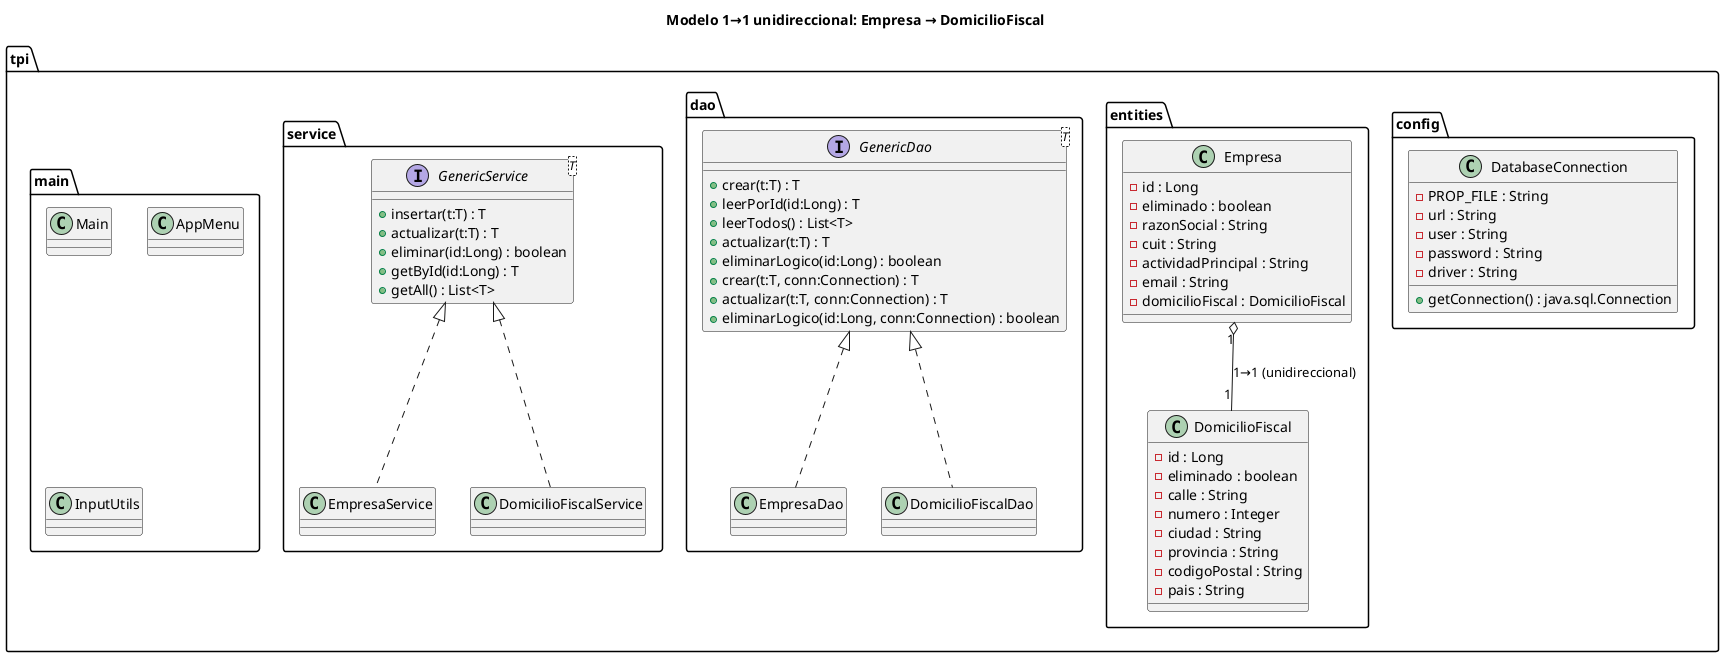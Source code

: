 @startuml
title Modelo 1→1 unidireccional: Empresa → DomicilioFiscal

package "tpi.config" {
  class DatabaseConnection {
    - PROP_FILE : String
    - url : String
    - user : String
    - password : String
    - driver : String
    + getConnection() : java.sql.Connection
  }
}

package "tpi.entities" {
  class Empresa {
    - id : Long
    - eliminado : boolean
    - razonSocial : String
    - cuit : String
    - actividadPrincipal : String
    - email : String
    - domicilioFiscal : DomicilioFiscal
  }

  class DomicilioFiscal {
    - id : Long
    - eliminado : boolean
    - calle : String
    - numero : Integer
    - ciudad : String
    - provincia : String
    - codigoPostal : String
    - pais : String
  }

  Empresa "1" o-- "1" DomicilioFiscal : 1→1 (unidireccional)
}

package "tpi.dao" {
  interface GenericDao<T> {
    + crear(t:T) : T
    + leerPorId(id:Long) : T
    + leerTodos() : List<T>
    + actualizar(t:T) : T
    + eliminarLogico(id:Long) : boolean
    + crear(t:T, conn:Connection) : T
    + actualizar(t:T, conn:Connection) : T
    + eliminarLogico(id:Long, conn:Connection) : boolean
  }

  class EmpresaDao
  class DomicilioFiscalDao
  GenericDao <|.. EmpresaDao
  GenericDao <|.. DomicilioFiscalDao
}

package "tpi.service" {
  interface GenericService<T> {
    + insertar(t:T) : T
    + actualizar(t:T) : T
    + eliminar(id:Long) : boolean
    + getById(id:Long) : T
    + getAll() : List<T>
  }

  class EmpresaService
  class DomicilioFiscalService

  GenericService <|.. EmpresaService
  GenericService <|.. DomicilioFiscalService
}

package "tpi.main" {
  class Main
  class AppMenu
  class InputUtils
}

@enduml
